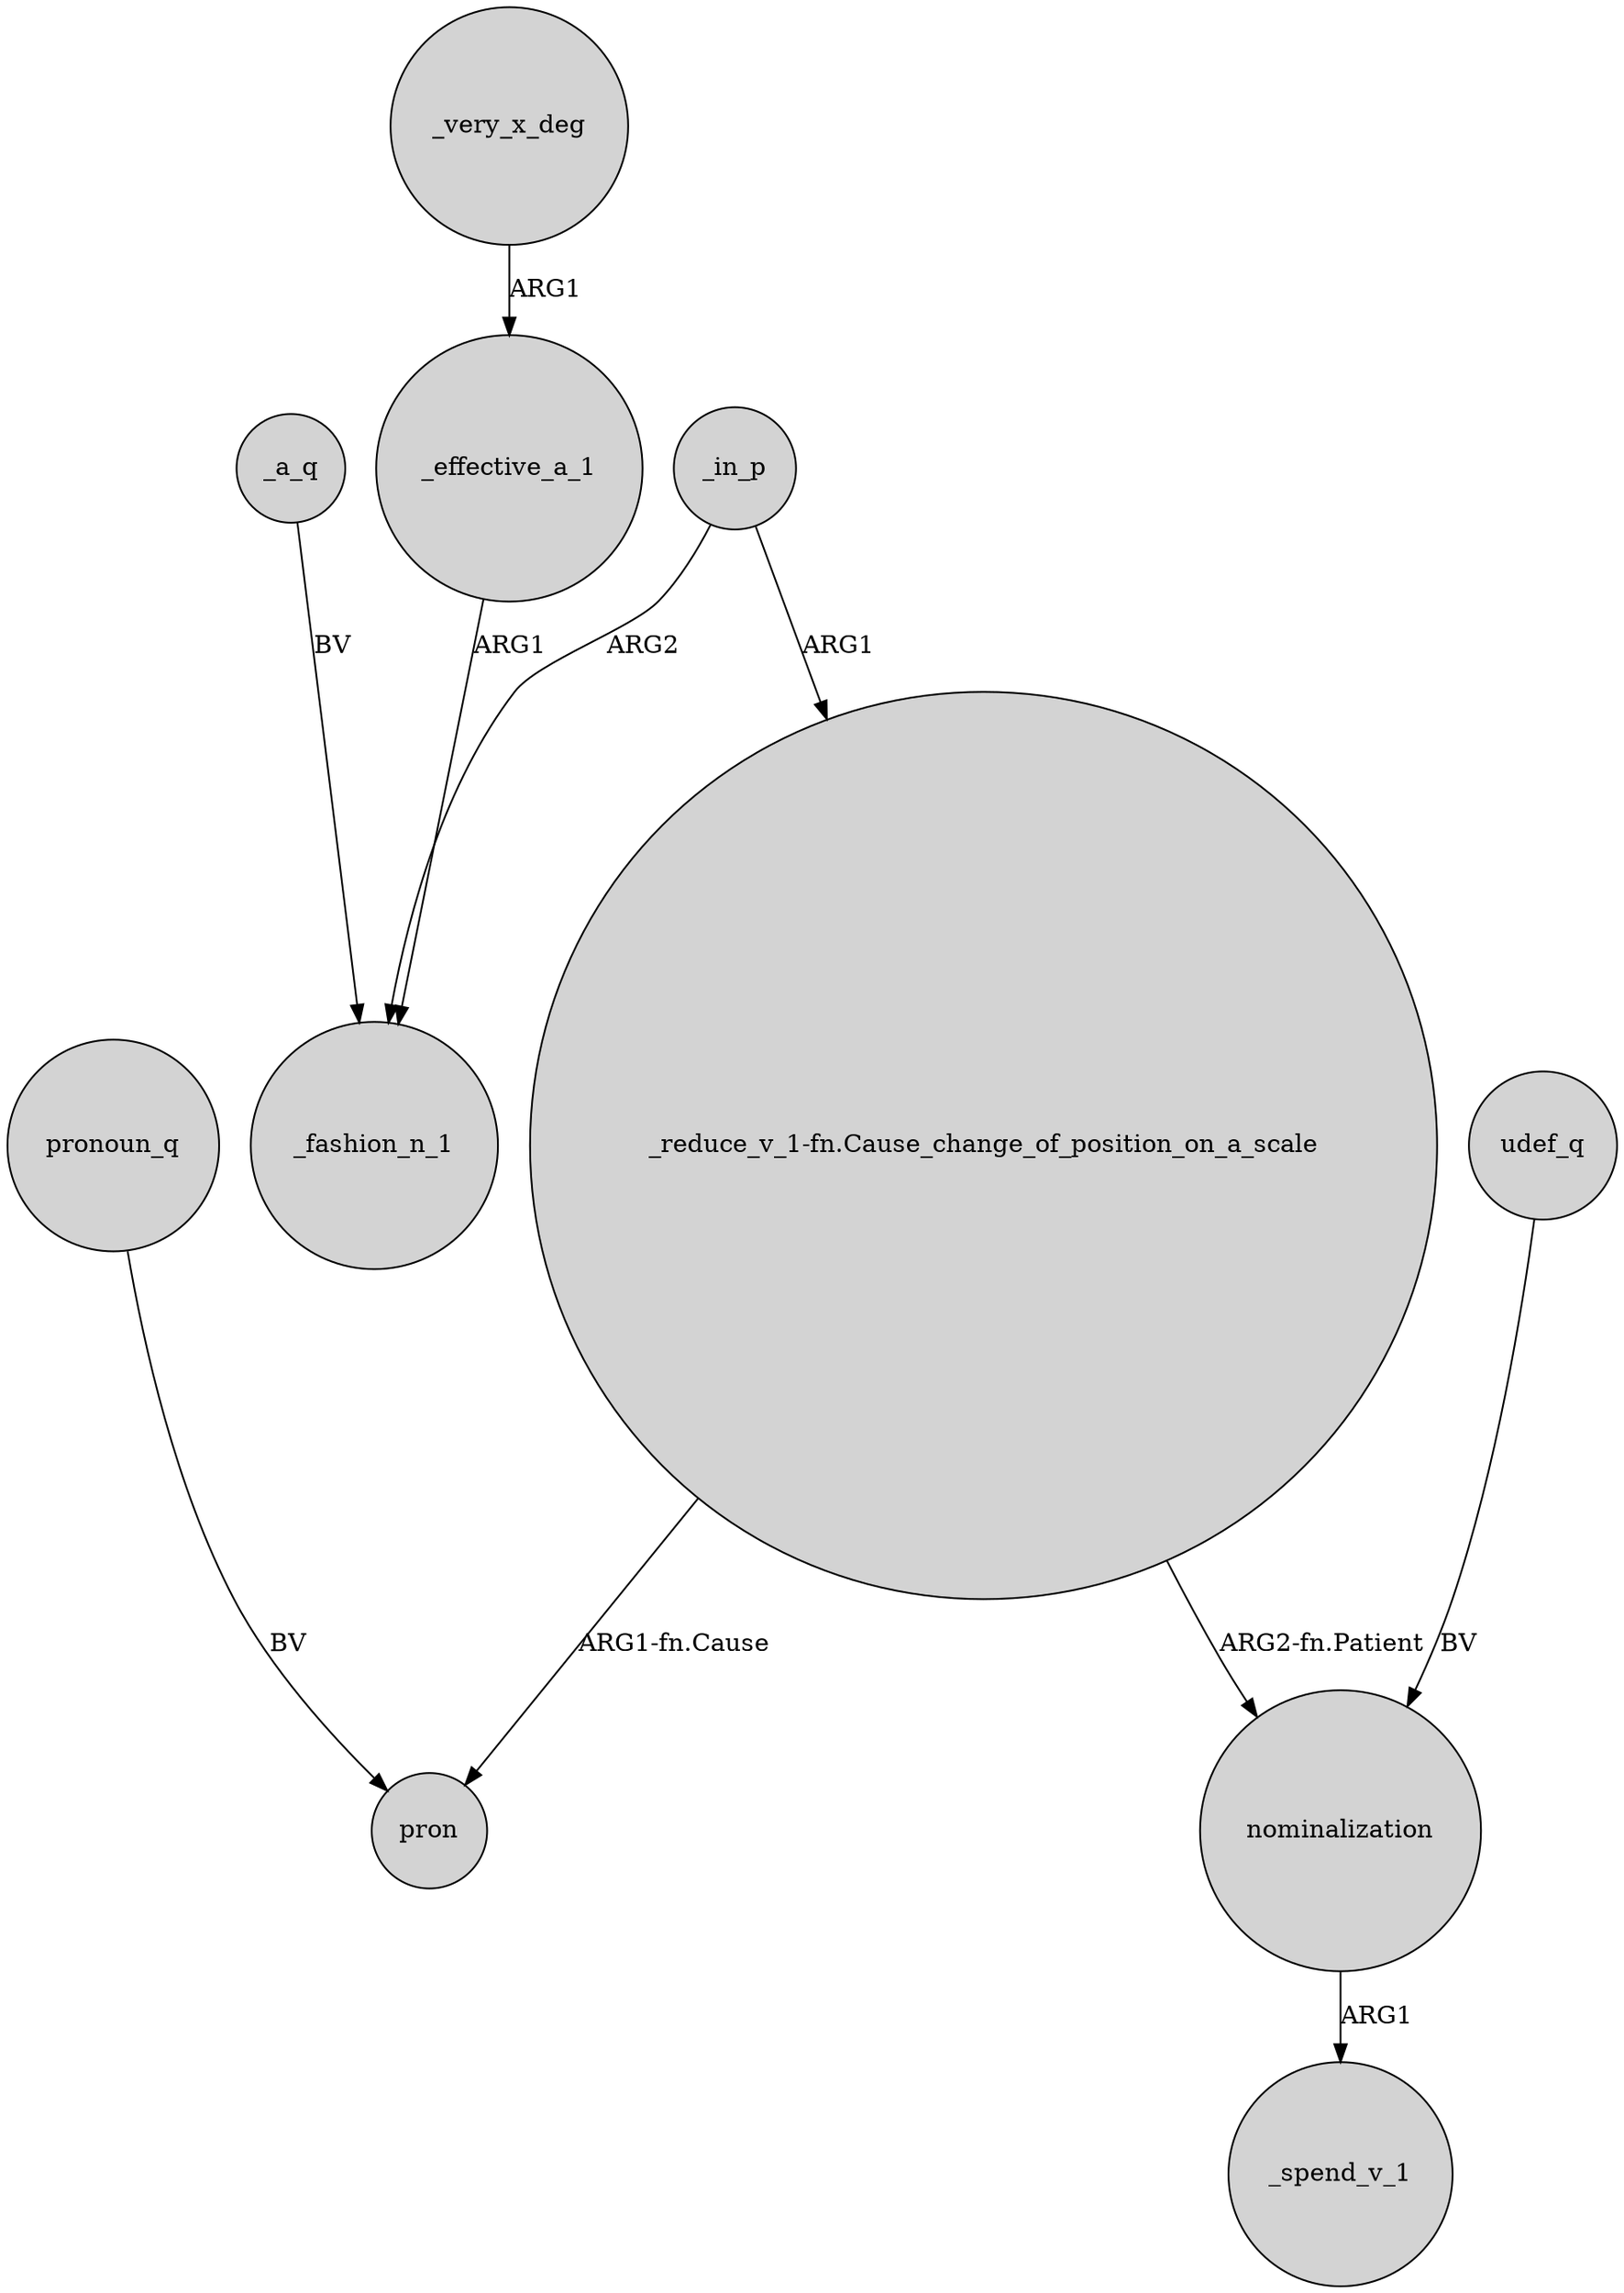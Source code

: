 digraph {
	node [shape=circle style=filled]
	_in_p -> _fashion_n_1 [label=ARG2]
	pronoun_q -> pron [label=BV]
	nominalization -> _spend_v_1 [label=ARG1]
	_a_q -> _fashion_n_1 [label=BV]
	_in_p -> "_reduce_v_1-fn.Cause_change_of_position_on_a_scale" [label=ARG1]
	_effective_a_1 -> _fashion_n_1 [label=ARG1]
	_very_x_deg -> _effective_a_1 [label=ARG1]
	"_reduce_v_1-fn.Cause_change_of_position_on_a_scale" -> nominalization [label="ARG2-fn.Patient"]
	udef_q -> nominalization [label=BV]
	"_reduce_v_1-fn.Cause_change_of_position_on_a_scale" -> pron [label="ARG1-fn.Cause"]
}
